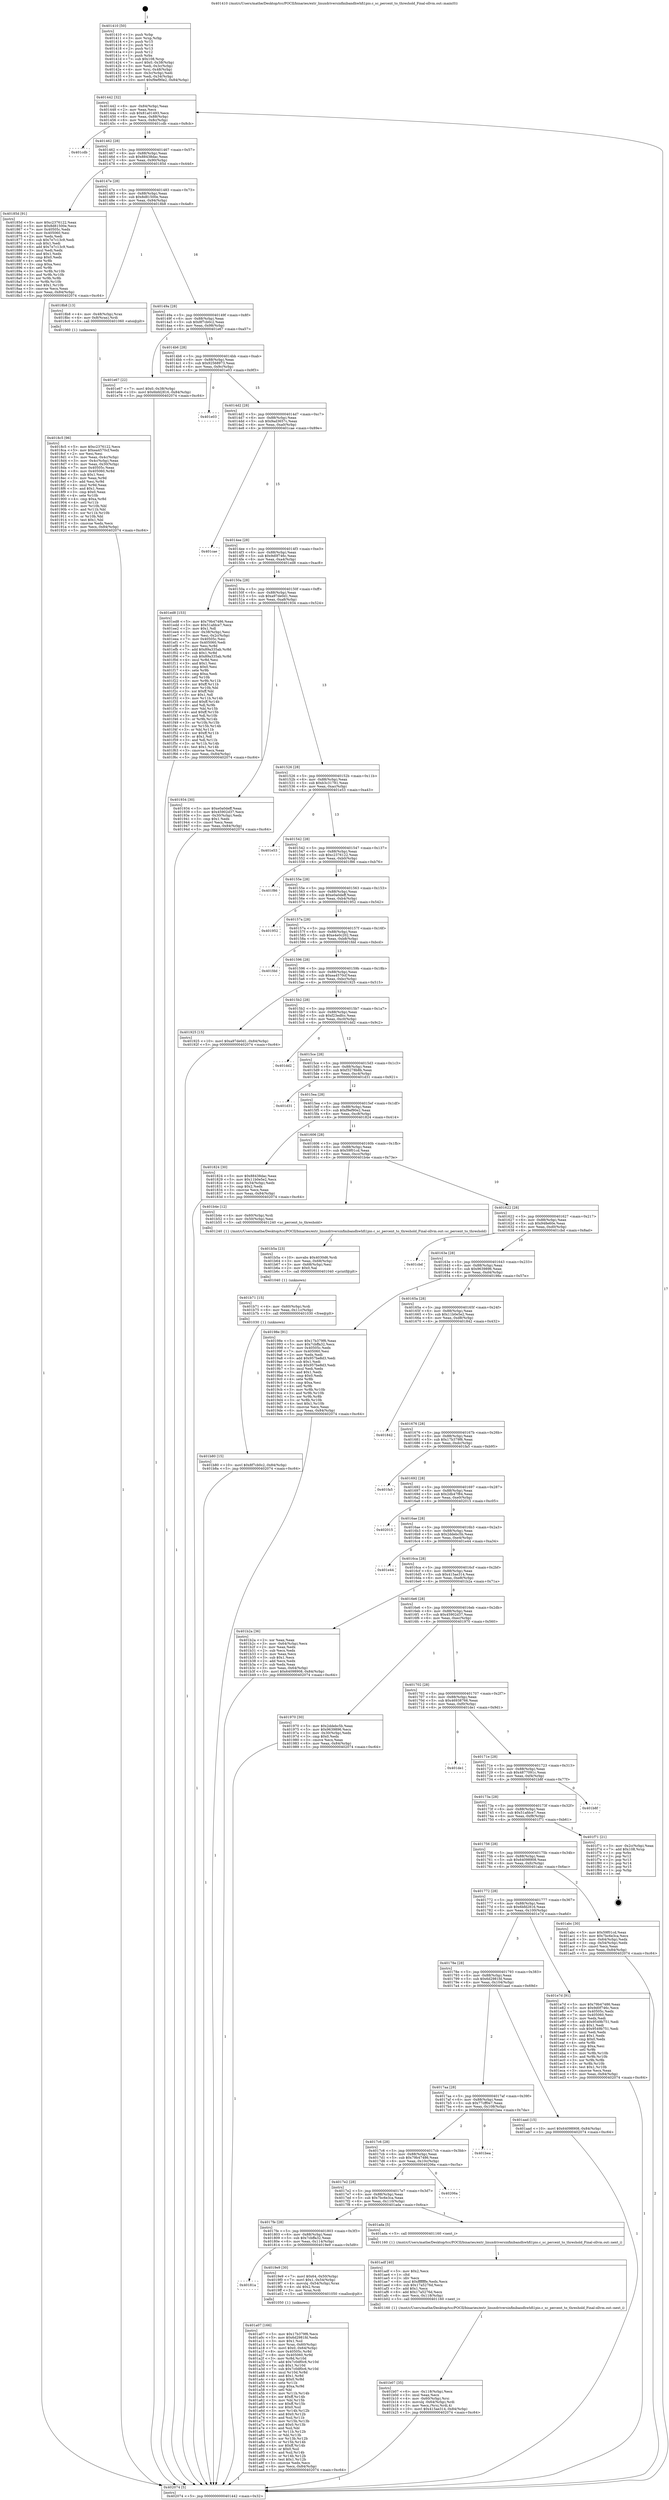 digraph "0x401410" {
  label = "0x401410 (/mnt/c/Users/mathe/Desktop/tcc/POCII/binaries/extr_linuxdriversinfinibandhwhfi1pio.c_sc_percent_to_threshold_Final-ollvm.out::main(0))"
  labelloc = "t"
  node[shape=record]

  Entry [label="",width=0.3,height=0.3,shape=circle,fillcolor=black,style=filled]
  "0x401442" [label="{
     0x401442 [32]\l
     | [instrs]\l
     &nbsp;&nbsp;0x401442 \<+6\>: mov -0x84(%rbp),%eax\l
     &nbsp;&nbsp;0x401448 \<+2\>: mov %eax,%ecx\l
     &nbsp;&nbsp;0x40144a \<+6\>: sub $0x81a01493,%ecx\l
     &nbsp;&nbsp;0x401450 \<+6\>: mov %eax,-0x88(%rbp)\l
     &nbsp;&nbsp;0x401456 \<+6\>: mov %ecx,-0x8c(%rbp)\l
     &nbsp;&nbsp;0x40145c \<+6\>: je 0000000000401cdb \<main+0x8cb\>\l
  }"]
  "0x401cdb" [label="{
     0x401cdb\l
  }", style=dashed]
  "0x401462" [label="{
     0x401462 [28]\l
     | [instrs]\l
     &nbsp;&nbsp;0x401462 \<+5\>: jmp 0000000000401467 \<main+0x57\>\l
     &nbsp;&nbsp;0x401467 \<+6\>: mov -0x88(%rbp),%eax\l
     &nbsp;&nbsp;0x40146d \<+5\>: sub $0x88438dac,%eax\l
     &nbsp;&nbsp;0x401472 \<+6\>: mov %eax,-0x90(%rbp)\l
     &nbsp;&nbsp;0x401478 \<+6\>: je 000000000040185d \<main+0x44d\>\l
  }"]
  Exit [label="",width=0.3,height=0.3,shape=circle,fillcolor=black,style=filled,peripheries=2]
  "0x40185d" [label="{
     0x40185d [91]\l
     | [instrs]\l
     &nbsp;&nbsp;0x40185d \<+5\>: mov $0xc2376122,%eax\l
     &nbsp;&nbsp;0x401862 \<+5\>: mov $0x8d81500e,%ecx\l
     &nbsp;&nbsp;0x401867 \<+7\>: mov 0x40505c,%edx\l
     &nbsp;&nbsp;0x40186e \<+7\>: mov 0x405060,%esi\l
     &nbsp;&nbsp;0x401875 \<+2\>: mov %edx,%edi\l
     &nbsp;&nbsp;0x401877 \<+6\>: sub $0x7e7c13c9,%edi\l
     &nbsp;&nbsp;0x40187d \<+3\>: sub $0x1,%edi\l
     &nbsp;&nbsp;0x401880 \<+6\>: add $0x7e7c13c9,%edi\l
     &nbsp;&nbsp;0x401886 \<+3\>: imul %edi,%edx\l
     &nbsp;&nbsp;0x401889 \<+3\>: and $0x1,%edx\l
     &nbsp;&nbsp;0x40188c \<+3\>: cmp $0x0,%edx\l
     &nbsp;&nbsp;0x40188f \<+4\>: sete %r8b\l
     &nbsp;&nbsp;0x401893 \<+3\>: cmp $0xa,%esi\l
     &nbsp;&nbsp;0x401896 \<+4\>: setl %r9b\l
     &nbsp;&nbsp;0x40189a \<+3\>: mov %r8b,%r10b\l
     &nbsp;&nbsp;0x40189d \<+3\>: and %r9b,%r10b\l
     &nbsp;&nbsp;0x4018a0 \<+3\>: xor %r9b,%r8b\l
     &nbsp;&nbsp;0x4018a3 \<+3\>: or %r8b,%r10b\l
     &nbsp;&nbsp;0x4018a6 \<+4\>: test $0x1,%r10b\l
     &nbsp;&nbsp;0x4018aa \<+3\>: cmovne %ecx,%eax\l
     &nbsp;&nbsp;0x4018ad \<+6\>: mov %eax,-0x84(%rbp)\l
     &nbsp;&nbsp;0x4018b3 \<+5\>: jmp 0000000000402074 \<main+0xc64\>\l
  }"]
  "0x40147e" [label="{
     0x40147e [28]\l
     | [instrs]\l
     &nbsp;&nbsp;0x40147e \<+5\>: jmp 0000000000401483 \<main+0x73\>\l
     &nbsp;&nbsp;0x401483 \<+6\>: mov -0x88(%rbp),%eax\l
     &nbsp;&nbsp;0x401489 \<+5\>: sub $0x8d81500e,%eax\l
     &nbsp;&nbsp;0x40148e \<+6\>: mov %eax,-0x94(%rbp)\l
     &nbsp;&nbsp;0x401494 \<+6\>: je 00000000004018b8 \<main+0x4a8\>\l
  }"]
  "0x401b80" [label="{
     0x401b80 [15]\l
     | [instrs]\l
     &nbsp;&nbsp;0x401b80 \<+10\>: movl $0x8f7cb0c2,-0x84(%rbp)\l
     &nbsp;&nbsp;0x401b8a \<+5\>: jmp 0000000000402074 \<main+0xc64\>\l
  }"]
  "0x4018b8" [label="{
     0x4018b8 [13]\l
     | [instrs]\l
     &nbsp;&nbsp;0x4018b8 \<+4\>: mov -0x48(%rbp),%rax\l
     &nbsp;&nbsp;0x4018bc \<+4\>: mov 0x8(%rax),%rdi\l
     &nbsp;&nbsp;0x4018c0 \<+5\>: call 0000000000401060 \<atoi@plt\>\l
     | [calls]\l
     &nbsp;&nbsp;0x401060 \{1\} (unknown)\l
  }"]
  "0x40149a" [label="{
     0x40149a [28]\l
     | [instrs]\l
     &nbsp;&nbsp;0x40149a \<+5\>: jmp 000000000040149f \<main+0x8f\>\l
     &nbsp;&nbsp;0x40149f \<+6\>: mov -0x88(%rbp),%eax\l
     &nbsp;&nbsp;0x4014a5 \<+5\>: sub $0x8f7cb0c2,%eax\l
     &nbsp;&nbsp;0x4014aa \<+6\>: mov %eax,-0x98(%rbp)\l
     &nbsp;&nbsp;0x4014b0 \<+6\>: je 0000000000401e67 \<main+0xa57\>\l
  }"]
  "0x401b71" [label="{
     0x401b71 [15]\l
     | [instrs]\l
     &nbsp;&nbsp;0x401b71 \<+4\>: mov -0x60(%rbp),%rdi\l
     &nbsp;&nbsp;0x401b75 \<+6\>: mov %eax,-0x11c(%rbp)\l
     &nbsp;&nbsp;0x401b7b \<+5\>: call 0000000000401030 \<free@plt\>\l
     | [calls]\l
     &nbsp;&nbsp;0x401030 \{1\} (unknown)\l
  }"]
  "0x401e67" [label="{
     0x401e67 [22]\l
     | [instrs]\l
     &nbsp;&nbsp;0x401e67 \<+7\>: movl $0x0,-0x38(%rbp)\l
     &nbsp;&nbsp;0x401e6e \<+10\>: movl $0x6bfd2816,-0x84(%rbp)\l
     &nbsp;&nbsp;0x401e78 \<+5\>: jmp 0000000000402074 \<main+0xc64\>\l
  }"]
  "0x4014b6" [label="{
     0x4014b6 [28]\l
     | [instrs]\l
     &nbsp;&nbsp;0x4014b6 \<+5\>: jmp 00000000004014bb \<main+0xab\>\l
     &nbsp;&nbsp;0x4014bb \<+6\>: mov -0x88(%rbp),%eax\l
     &nbsp;&nbsp;0x4014c1 \<+5\>: sub $0x92568973,%eax\l
     &nbsp;&nbsp;0x4014c6 \<+6\>: mov %eax,-0x9c(%rbp)\l
     &nbsp;&nbsp;0x4014cc \<+6\>: je 0000000000401e03 \<main+0x9f3\>\l
  }"]
  "0x401b5a" [label="{
     0x401b5a [23]\l
     | [instrs]\l
     &nbsp;&nbsp;0x401b5a \<+10\>: movabs $0x4030d6,%rdi\l
     &nbsp;&nbsp;0x401b64 \<+3\>: mov %eax,-0x68(%rbp)\l
     &nbsp;&nbsp;0x401b67 \<+3\>: mov -0x68(%rbp),%esi\l
     &nbsp;&nbsp;0x401b6a \<+2\>: mov $0x0,%al\l
     &nbsp;&nbsp;0x401b6c \<+5\>: call 0000000000401040 \<printf@plt\>\l
     | [calls]\l
     &nbsp;&nbsp;0x401040 \{1\} (unknown)\l
  }"]
  "0x401e03" [label="{
     0x401e03\l
  }", style=dashed]
  "0x4014d2" [label="{
     0x4014d2 [28]\l
     | [instrs]\l
     &nbsp;&nbsp;0x4014d2 \<+5\>: jmp 00000000004014d7 \<main+0xc7\>\l
     &nbsp;&nbsp;0x4014d7 \<+6\>: mov -0x88(%rbp),%eax\l
     &nbsp;&nbsp;0x4014dd \<+5\>: sub $0x9ad3657c,%eax\l
     &nbsp;&nbsp;0x4014e2 \<+6\>: mov %eax,-0xa0(%rbp)\l
     &nbsp;&nbsp;0x4014e8 \<+6\>: je 0000000000401cae \<main+0x89e\>\l
  }"]
  "0x401b07" [label="{
     0x401b07 [35]\l
     | [instrs]\l
     &nbsp;&nbsp;0x401b07 \<+6\>: mov -0x118(%rbp),%ecx\l
     &nbsp;&nbsp;0x401b0d \<+3\>: imul %eax,%ecx\l
     &nbsp;&nbsp;0x401b10 \<+4\>: mov -0x60(%rbp),%rsi\l
     &nbsp;&nbsp;0x401b14 \<+4\>: movslq -0x64(%rbp),%rdi\l
     &nbsp;&nbsp;0x401b18 \<+3\>: mov %ecx,(%rsi,%rdi,4)\l
     &nbsp;&nbsp;0x401b1b \<+10\>: movl $0x415ae314,-0x84(%rbp)\l
     &nbsp;&nbsp;0x401b25 \<+5\>: jmp 0000000000402074 \<main+0xc64\>\l
  }"]
  "0x401cae" [label="{
     0x401cae\l
  }", style=dashed]
  "0x4014ee" [label="{
     0x4014ee [28]\l
     | [instrs]\l
     &nbsp;&nbsp;0x4014ee \<+5\>: jmp 00000000004014f3 \<main+0xe3\>\l
     &nbsp;&nbsp;0x4014f3 \<+6\>: mov -0x88(%rbp),%eax\l
     &nbsp;&nbsp;0x4014f9 \<+5\>: sub $0x9d0f746c,%eax\l
     &nbsp;&nbsp;0x4014fe \<+6\>: mov %eax,-0xa4(%rbp)\l
     &nbsp;&nbsp;0x401504 \<+6\>: je 0000000000401ed8 \<main+0xac8\>\l
  }"]
  "0x401adf" [label="{
     0x401adf [40]\l
     | [instrs]\l
     &nbsp;&nbsp;0x401adf \<+5\>: mov $0x2,%ecx\l
     &nbsp;&nbsp;0x401ae4 \<+1\>: cltd\l
     &nbsp;&nbsp;0x401ae5 \<+2\>: idiv %ecx\l
     &nbsp;&nbsp;0x401ae7 \<+6\>: imul $0xfffffffe,%edx,%ecx\l
     &nbsp;&nbsp;0x401aed \<+6\>: sub $0x17a5276d,%ecx\l
     &nbsp;&nbsp;0x401af3 \<+3\>: add $0x1,%ecx\l
     &nbsp;&nbsp;0x401af6 \<+6\>: add $0x17a5276d,%ecx\l
     &nbsp;&nbsp;0x401afc \<+6\>: mov %ecx,-0x118(%rbp)\l
     &nbsp;&nbsp;0x401b02 \<+5\>: call 0000000000401160 \<next_i\>\l
     | [calls]\l
     &nbsp;&nbsp;0x401160 \{1\} (/mnt/c/Users/mathe/Desktop/tcc/POCII/binaries/extr_linuxdriversinfinibandhwhfi1pio.c_sc_percent_to_threshold_Final-ollvm.out::next_i)\l
  }"]
  "0x401ed8" [label="{
     0x401ed8 [153]\l
     | [instrs]\l
     &nbsp;&nbsp;0x401ed8 \<+5\>: mov $0x79b47486,%eax\l
     &nbsp;&nbsp;0x401edd \<+5\>: mov $0x51afdce7,%ecx\l
     &nbsp;&nbsp;0x401ee2 \<+2\>: mov $0x1,%dl\l
     &nbsp;&nbsp;0x401ee4 \<+3\>: mov -0x38(%rbp),%esi\l
     &nbsp;&nbsp;0x401ee7 \<+3\>: mov %esi,-0x2c(%rbp)\l
     &nbsp;&nbsp;0x401eea \<+7\>: mov 0x40505c,%esi\l
     &nbsp;&nbsp;0x401ef1 \<+7\>: mov 0x405060,%edi\l
     &nbsp;&nbsp;0x401ef8 \<+3\>: mov %esi,%r8d\l
     &nbsp;&nbsp;0x401efb \<+7\>: add $0x89a335ab,%r8d\l
     &nbsp;&nbsp;0x401f02 \<+4\>: sub $0x1,%r8d\l
     &nbsp;&nbsp;0x401f06 \<+7\>: sub $0x89a335ab,%r8d\l
     &nbsp;&nbsp;0x401f0d \<+4\>: imul %r8d,%esi\l
     &nbsp;&nbsp;0x401f11 \<+3\>: and $0x1,%esi\l
     &nbsp;&nbsp;0x401f14 \<+3\>: cmp $0x0,%esi\l
     &nbsp;&nbsp;0x401f17 \<+4\>: sete %r9b\l
     &nbsp;&nbsp;0x401f1b \<+3\>: cmp $0xa,%edi\l
     &nbsp;&nbsp;0x401f1e \<+4\>: setl %r10b\l
     &nbsp;&nbsp;0x401f22 \<+3\>: mov %r9b,%r11b\l
     &nbsp;&nbsp;0x401f25 \<+4\>: xor $0xff,%r11b\l
     &nbsp;&nbsp;0x401f29 \<+3\>: mov %r10b,%bl\l
     &nbsp;&nbsp;0x401f2c \<+3\>: xor $0xff,%bl\l
     &nbsp;&nbsp;0x401f2f \<+3\>: xor $0x1,%dl\l
     &nbsp;&nbsp;0x401f32 \<+3\>: mov %r11b,%r14b\l
     &nbsp;&nbsp;0x401f35 \<+4\>: and $0xff,%r14b\l
     &nbsp;&nbsp;0x401f39 \<+3\>: and %dl,%r9b\l
     &nbsp;&nbsp;0x401f3c \<+3\>: mov %bl,%r15b\l
     &nbsp;&nbsp;0x401f3f \<+4\>: and $0xff,%r15b\l
     &nbsp;&nbsp;0x401f43 \<+3\>: and %dl,%r10b\l
     &nbsp;&nbsp;0x401f46 \<+3\>: or %r9b,%r14b\l
     &nbsp;&nbsp;0x401f49 \<+3\>: or %r10b,%r15b\l
     &nbsp;&nbsp;0x401f4c \<+3\>: xor %r15b,%r14b\l
     &nbsp;&nbsp;0x401f4f \<+3\>: or %bl,%r11b\l
     &nbsp;&nbsp;0x401f52 \<+4\>: xor $0xff,%r11b\l
     &nbsp;&nbsp;0x401f56 \<+3\>: or $0x1,%dl\l
     &nbsp;&nbsp;0x401f59 \<+3\>: and %dl,%r11b\l
     &nbsp;&nbsp;0x401f5c \<+3\>: or %r11b,%r14b\l
     &nbsp;&nbsp;0x401f5f \<+4\>: test $0x1,%r14b\l
     &nbsp;&nbsp;0x401f63 \<+3\>: cmovne %ecx,%eax\l
     &nbsp;&nbsp;0x401f66 \<+6\>: mov %eax,-0x84(%rbp)\l
     &nbsp;&nbsp;0x401f6c \<+5\>: jmp 0000000000402074 \<main+0xc64\>\l
  }"]
  "0x40150a" [label="{
     0x40150a [28]\l
     | [instrs]\l
     &nbsp;&nbsp;0x40150a \<+5\>: jmp 000000000040150f \<main+0xff\>\l
     &nbsp;&nbsp;0x40150f \<+6\>: mov -0x88(%rbp),%eax\l
     &nbsp;&nbsp;0x401515 \<+5\>: sub $0xa97de0d1,%eax\l
     &nbsp;&nbsp;0x40151a \<+6\>: mov %eax,-0xa8(%rbp)\l
     &nbsp;&nbsp;0x401520 \<+6\>: je 0000000000401934 \<main+0x524\>\l
  }"]
  "0x401a07" [label="{
     0x401a07 [166]\l
     | [instrs]\l
     &nbsp;&nbsp;0x401a07 \<+5\>: mov $0x17b379f6,%ecx\l
     &nbsp;&nbsp;0x401a0c \<+5\>: mov $0x6d2981fd,%edx\l
     &nbsp;&nbsp;0x401a11 \<+3\>: mov $0x1,%sil\l
     &nbsp;&nbsp;0x401a14 \<+4\>: mov %rax,-0x60(%rbp)\l
     &nbsp;&nbsp;0x401a18 \<+7\>: movl $0x0,-0x64(%rbp)\l
     &nbsp;&nbsp;0x401a1f \<+8\>: mov 0x40505c,%r8d\l
     &nbsp;&nbsp;0x401a27 \<+8\>: mov 0x405060,%r9d\l
     &nbsp;&nbsp;0x401a2f \<+3\>: mov %r8d,%r10d\l
     &nbsp;&nbsp;0x401a32 \<+7\>: add $0x7c0df0c6,%r10d\l
     &nbsp;&nbsp;0x401a39 \<+4\>: sub $0x1,%r10d\l
     &nbsp;&nbsp;0x401a3d \<+7\>: sub $0x7c0df0c6,%r10d\l
     &nbsp;&nbsp;0x401a44 \<+4\>: imul %r10d,%r8d\l
     &nbsp;&nbsp;0x401a48 \<+4\>: and $0x1,%r8d\l
     &nbsp;&nbsp;0x401a4c \<+4\>: cmp $0x0,%r8d\l
     &nbsp;&nbsp;0x401a50 \<+4\>: sete %r11b\l
     &nbsp;&nbsp;0x401a54 \<+4\>: cmp $0xa,%r9d\l
     &nbsp;&nbsp;0x401a58 \<+3\>: setl %bl\l
     &nbsp;&nbsp;0x401a5b \<+3\>: mov %r11b,%r14b\l
     &nbsp;&nbsp;0x401a5e \<+4\>: xor $0xff,%r14b\l
     &nbsp;&nbsp;0x401a62 \<+3\>: mov %bl,%r15b\l
     &nbsp;&nbsp;0x401a65 \<+4\>: xor $0xff,%r15b\l
     &nbsp;&nbsp;0x401a69 \<+4\>: xor $0x0,%sil\l
     &nbsp;&nbsp;0x401a6d \<+3\>: mov %r14b,%r12b\l
     &nbsp;&nbsp;0x401a70 \<+4\>: and $0x0,%r12b\l
     &nbsp;&nbsp;0x401a74 \<+3\>: and %sil,%r11b\l
     &nbsp;&nbsp;0x401a77 \<+3\>: mov %r15b,%r13b\l
     &nbsp;&nbsp;0x401a7a \<+4\>: and $0x0,%r13b\l
     &nbsp;&nbsp;0x401a7e \<+3\>: and %sil,%bl\l
     &nbsp;&nbsp;0x401a81 \<+3\>: or %r11b,%r12b\l
     &nbsp;&nbsp;0x401a84 \<+3\>: or %bl,%r13b\l
     &nbsp;&nbsp;0x401a87 \<+3\>: xor %r13b,%r12b\l
     &nbsp;&nbsp;0x401a8a \<+3\>: or %r15b,%r14b\l
     &nbsp;&nbsp;0x401a8d \<+4\>: xor $0xff,%r14b\l
     &nbsp;&nbsp;0x401a91 \<+4\>: or $0x0,%sil\l
     &nbsp;&nbsp;0x401a95 \<+3\>: and %sil,%r14b\l
     &nbsp;&nbsp;0x401a98 \<+3\>: or %r14b,%r12b\l
     &nbsp;&nbsp;0x401a9b \<+4\>: test $0x1,%r12b\l
     &nbsp;&nbsp;0x401a9f \<+3\>: cmovne %edx,%ecx\l
     &nbsp;&nbsp;0x401aa2 \<+6\>: mov %ecx,-0x84(%rbp)\l
     &nbsp;&nbsp;0x401aa8 \<+5\>: jmp 0000000000402074 \<main+0xc64\>\l
  }"]
  "0x401934" [label="{
     0x401934 [30]\l
     | [instrs]\l
     &nbsp;&nbsp;0x401934 \<+5\>: mov $0xe0a0deff,%eax\l
     &nbsp;&nbsp;0x401939 \<+5\>: mov $0x45902d37,%ecx\l
     &nbsp;&nbsp;0x40193e \<+3\>: mov -0x30(%rbp),%edx\l
     &nbsp;&nbsp;0x401941 \<+3\>: cmp $0x1,%edx\l
     &nbsp;&nbsp;0x401944 \<+3\>: cmovl %ecx,%eax\l
     &nbsp;&nbsp;0x401947 \<+6\>: mov %eax,-0x84(%rbp)\l
     &nbsp;&nbsp;0x40194d \<+5\>: jmp 0000000000402074 \<main+0xc64\>\l
  }"]
  "0x401526" [label="{
     0x401526 [28]\l
     | [instrs]\l
     &nbsp;&nbsp;0x401526 \<+5\>: jmp 000000000040152b \<main+0x11b\>\l
     &nbsp;&nbsp;0x40152b \<+6\>: mov -0x88(%rbp),%eax\l
     &nbsp;&nbsp;0x401531 \<+5\>: sub $0xb3c31781,%eax\l
     &nbsp;&nbsp;0x401536 \<+6\>: mov %eax,-0xac(%rbp)\l
     &nbsp;&nbsp;0x40153c \<+6\>: je 0000000000401e53 \<main+0xa43\>\l
  }"]
  "0x40181a" [label="{
     0x40181a\l
  }", style=dashed]
  "0x401e53" [label="{
     0x401e53\l
  }", style=dashed]
  "0x401542" [label="{
     0x401542 [28]\l
     | [instrs]\l
     &nbsp;&nbsp;0x401542 \<+5\>: jmp 0000000000401547 \<main+0x137\>\l
     &nbsp;&nbsp;0x401547 \<+6\>: mov -0x88(%rbp),%eax\l
     &nbsp;&nbsp;0x40154d \<+5\>: sub $0xc2376122,%eax\l
     &nbsp;&nbsp;0x401552 \<+6\>: mov %eax,-0xb0(%rbp)\l
     &nbsp;&nbsp;0x401558 \<+6\>: je 0000000000401f86 \<main+0xb76\>\l
  }"]
  "0x4019e9" [label="{
     0x4019e9 [30]\l
     | [instrs]\l
     &nbsp;&nbsp;0x4019e9 \<+7\>: movl $0x64,-0x50(%rbp)\l
     &nbsp;&nbsp;0x4019f0 \<+7\>: movl $0x1,-0x54(%rbp)\l
     &nbsp;&nbsp;0x4019f7 \<+4\>: movslq -0x54(%rbp),%rax\l
     &nbsp;&nbsp;0x4019fb \<+4\>: shl $0x2,%rax\l
     &nbsp;&nbsp;0x4019ff \<+3\>: mov %rax,%rdi\l
     &nbsp;&nbsp;0x401a02 \<+5\>: call 0000000000401050 \<malloc@plt\>\l
     | [calls]\l
     &nbsp;&nbsp;0x401050 \{1\} (unknown)\l
  }"]
  "0x401f86" [label="{
     0x401f86\l
  }", style=dashed]
  "0x40155e" [label="{
     0x40155e [28]\l
     | [instrs]\l
     &nbsp;&nbsp;0x40155e \<+5\>: jmp 0000000000401563 \<main+0x153\>\l
     &nbsp;&nbsp;0x401563 \<+6\>: mov -0x88(%rbp),%eax\l
     &nbsp;&nbsp;0x401569 \<+5\>: sub $0xe0a0deff,%eax\l
     &nbsp;&nbsp;0x40156e \<+6\>: mov %eax,-0xb4(%rbp)\l
     &nbsp;&nbsp;0x401574 \<+6\>: je 0000000000401952 \<main+0x542\>\l
  }"]
  "0x4017fe" [label="{
     0x4017fe [28]\l
     | [instrs]\l
     &nbsp;&nbsp;0x4017fe \<+5\>: jmp 0000000000401803 \<main+0x3f3\>\l
     &nbsp;&nbsp;0x401803 \<+6\>: mov -0x88(%rbp),%eax\l
     &nbsp;&nbsp;0x401809 \<+5\>: sub $0x7cbffa32,%eax\l
     &nbsp;&nbsp;0x40180e \<+6\>: mov %eax,-0x114(%rbp)\l
     &nbsp;&nbsp;0x401814 \<+6\>: je 00000000004019e9 \<main+0x5d9\>\l
  }"]
  "0x401952" [label="{
     0x401952\l
  }", style=dashed]
  "0x40157a" [label="{
     0x40157a [28]\l
     | [instrs]\l
     &nbsp;&nbsp;0x40157a \<+5\>: jmp 000000000040157f \<main+0x16f\>\l
     &nbsp;&nbsp;0x40157f \<+6\>: mov -0x88(%rbp),%eax\l
     &nbsp;&nbsp;0x401585 \<+5\>: sub $0xe4e0c202,%eax\l
     &nbsp;&nbsp;0x40158a \<+6\>: mov %eax,-0xb8(%rbp)\l
     &nbsp;&nbsp;0x401590 \<+6\>: je 0000000000401fdd \<main+0xbcd\>\l
  }"]
  "0x401ada" [label="{
     0x401ada [5]\l
     | [instrs]\l
     &nbsp;&nbsp;0x401ada \<+5\>: call 0000000000401160 \<next_i\>\l
     | [calls]\l
     &nbsp;&nbsp;0x401160 \{1\} (/mnt/c/Users/mathe/Desktop/tcc/POCII/binaries/extr_linuxdriversinfinibandhwhfi1pio.c_sc_percent_to_threshold_Final-ollvm.out::next_i)\l
  }"]
  "0x401fdd" [label="{
     0x401fdd\l
  }", style=dashed]
  "0x401596" [label="{
     0x401596 [28]\l
     | [instrs]\l
     &nbsp;&nbsp;0x401596 \<+5\>: jmp 000000000040159b \<main+0x18b\>\l
     &nbsp;&nbsp;0x40159b \<+6\>: mov -0x88(%rbp),%eax\l
     &nbsp;&nbsp;0x4015a1 \<+5\>: sub $0xea4570cf,%eax\l
     &nbsp;&nbsp;0x4015a6 \<+6\>: mov %eax,-0xbc(%rbp)\l
     &nbsp;&nbsp;0x4015ac \<+6\>: je 0000000000401925 \<main+0x515\>\l
  }"]
  "0x4017e2" [label="{
     0x4017e2 [28]\l
     | [instrs]\l
     &nbsp;&nbsp;0x4017e2 \<+5\>: jmp 00000000004017e7 \<main+0x3d7\>\l
     &nbsp;&nbsp;0x4017e7 \<+6\>: mov -0x88(%rbp),%eax\l
     &nbsp;&nbsp;0x4017ed \<+5\>: sub $0x7bc6e3ca,%eax\l
     &nbsp;&nbsp;0x4017f2 \<+6\>: mov %eax,-0x110(%rbp)\l
     &nbsp;&nbsp;0x4017f8 \<+6\>: je 0000000000401ada \<main+0x6ca\>\l
  }"]
  "0x401925" [label="{
     0x401925 [15]\l
     | [instrs]\l
     &nbsp;&nbsp;0x401925 \<+10\>: movl $0xa97de0d1,-0x84(%rbp)\l
     &nbsp;&nbsp;0x40192f \<+5\>: jmp 0000000000402074 \<main+0xc64\>\l
  }"]
  "0x4015b2" [label="{
     0x4015b2 [28]\l
     | [instrs]\l
     &nbsp;&nbsp;0x4015b2 \<+5\>: jmp 00000000004015b7 \<main+0x1a7\>\l
     &nbsp;&nbsp;0x4015b7 \<+6\>: mov -0x88(%rbp),%eax\l
     &nbsp;&nbsp;0x4015bd \<+5\>: sub $0xf23edfcc,%eax\l
     &nbsp;&nbsp;0x4015c2 \<+6\>: mov %eax,-0xc0(%rbp)\l
     &nbsp;&nbsp;0x4015c8 \<+6\>: je 0000000000401dd2 \<main+0x9c2\>\l
  }"]
  "0x40206a" [label="{
     0x40206a\l
  }", style=dashed]
  "0x401dd2" [label="{
     0x401dd2\l
  }", style=dashed]
  "0x4015ce" [label="{
     0x4015ce [28]\l
     | [instrs]\l
     &nbsp;&nbsp;0x4015ce \<+5\>: jmp 00000000004015d3 \<main+0x1c3\>\l
     &nbsp;&nbsp;0x4015d3 \<+6\>: mov -0x88(%rbp),%eax\l
     &nbsp;&nbsp;0x4015d9 \<+5\>: sub $0xf3278b8b,%eax\l
     &nbsp;&nbsp;0x4015de \<+6\>: mov %eax,-0xc4(%rbp)\l
     &nbsp;&nbsp;0x4015e4 \<+6\>: je 0000000000401d31 \<main+0x921\>\l
  }"]
  "0x4017c6" [label="{
     0x4017c6 [28]\l
     | [instrs]\l
     &nbsp;&nbsp;0x4017c6 \<+5\>: jmp 00000000004017cb \<main+0x3bb\>\l
     &nbsp;&nbsp;0x4017cb \<+6\>: mov -0x88(%rbp),%eax\l
     &nbsp;&nbsp;0x4017d1 \<+5\>: sub $0x79b47486,%eax\l
     &nbsp;&nbsp;0x4017d6 \<+6\>: mov %eax,-0x10c(%rbp)\l
     &nbsp;&nbsp;0x4017dc \<+6\>: je 000000000040206a \<main+0xc5a\>\l
  }"]
  "0x401d31" [label="{
     0x401d31\l
  }", style=dashed]
  "0x4015ea" [label="{
     0x4015ea [28]\l
     | [instrs]\l
     &nbsp;&nbsp;0x4015ea \<+5\>: jmp 00000000004015ef \<main+0x1df\>\l
     &nbsp;&nbsp;0x4015ef \<+6\>: mov -0x88(%rbp),%eax\l
     &nbsp;&nbsp;0x4015f5 \<+5\>: sub $0xf9ef90e2,%eax\l
     &nbsp;&nbsp;0x4015fa \<+6\>: mov %eax,-0xc8(%rbp)\l
     &nbsp;&nbsp;0x401600 \<+6\>: je 0000000000401824 \<main+0x414\>\l
  }"]
  "0x401bea" [label="{
     0x401bea\l
  }", style=dashed]
  "0x401824" [label="{
     0x401824 [30]\l
     | [instrs]\l
     &nbsp;&nbsp;0x401824 \<+5\>: mov $0x88438dac,%eax\l
     &nbsp;&nbsp;0x401829 \<+5\>: mov $0x11b0e5e2,%ecx\l
     &nbsp;&nbsp;0x40182e \<+3\>: mov -0x34(%rbp),%edx\l
     &nbsp;&nbsp;0x401831 \<+3\>: cmp $0x2,%edx\l
     &nbsp;&nbsp;0x401834 \<+3\>: cmovne %ecx,%eax\l
     &nbsp;&nbsp;0x401837 \<+6\>: mov %eax,-0x84(%rbp)\l
     &nbsp;&nbsp;0x40183d \<+5\>: jmp 0000000000402074 \<main+0xc64\>\l
  }"]
  "0x401606" [label="{
     0x401606 [28]\l
     | [instrs]\l
     &nbsp;&nbsp;0x401606 \<+5\>: jmp 000000000040160b \<main+0x1fb\>\l
     &nbsp;&nbsp;0x40160b \<+6\>: mov -0x88(%rbp),%eax\l
     &nbsp;&nbsp;0x401611 \<+5\>: sub $0x59f01cd,%eax\l
     &nbsp;&nbsp;0x401616 \<+6\>: mov %eax,-0xcc(%rbp)\l
     &nbsp;&nbsp;0x40161c \<+6\>: je 0000000000401b4e \<main+0x73e\>\l
  }"]
  "0x402074" [label="{
     0x402074 [5]\l
     | [instrs]\l
     &nbsp;&nbsp;0x402074 \<+5\>: jmp 0000000000401442 \<main+0x32\>\l
  }"]
  "0x401410" [label="{
     0x401410 [50]\l
     | [instrs]\l
     &nbsp;&nbsp;0x401410 \<+1\>: push %rbp\l
     &nbsp;&nbsp;0x401411 \<+3\>: mov %rsp,%rbp\l
     &nbsp;&nbsp;0x401414 \<+2\>: push %r15\l
     &nbsp;&nbsp;0x401416 \<+2\>: push %r14\l
     &nbsp;&nbsp;0x401418 \<+2\>: push %r13\l
     &nbsp;&nbsp;0x40141a \<+2\>: push %r12\l
     &nbsp;&nbsp;0x40141c \<+1\>: push %rbx\l
     &nbsp;&nbsp;0x40141d \<+7\>: sub $0x108,%rsp\l
     &nbsp;&nbsp;0x401424 \<+7\>: movl $0x0,-0x38(%rbp)\l
     &nbsp;&nbsp;0x40142b \<+3\>: mov %edi,-0x3c(%rbp)\l
     &nbsp;&nbsp;0x40142e \<+4\>: mov %rsi,-0x48(%rbp)\l
     &nbsp;&nbsp;0x401432 \<+3\>: mov -0x3c(%rbp),%edi\l
     &nbsp;&nbsp;0x401435 \<+3\>: mov %edi,-0x34(%rbp)\l
     &nbsp;&nbsp;0x401438 \<+10\>: movl $0xf9ef90e2,-0x84(%rbp)\l
  }"]
  "0x4018c5" [label="{
     0x4018c5 [96]\l
     | [instrs]\l
     &nbsp;&nbsp;0x4018c5 \<+5\>: mov $0xc2376122,%ecx\l
     &nbsp;&nbsp;0x4018ca \<+5\>: mov $0xea4570cf,%edx\l
     &nbsp;&nbsp;0x4018cf \<+2\>: xor %esi,%esi\l
     &nbsp;&nbsp;0x4018d1 \<+3\>: mov %eax,-0x4c(%rbp)\l
     &nbsp;&nbsp;0x4018d4 \<+3\>: mov -0x4c(%rbp),%eax\l
     &nbsp;&nbsp;0x4018d7 \<+3\>: mov %eax,-0x30(%rbp)\l
     &nbsp;&nbsp;0x4018da \<+7\>: mov 0x40505c,%eax\l
     &nbsp;&nbsp;0x4018e1 \<+8\>: mov 0x405060,%r8d\l
     &nbsp;&nbsp;0x4018e9 \<+3\>: sub $0x1,%esi\l
     &nbsp;&nbsp;0x4018ec \<+3\>: mov %eax,%r9d\l
     &nbsp;&nbsp;0x4018ef \<+3\>: add %esi,%r9d\l
     &nbsp;&nbsp;0x4018f2 \<+4\>: imul %r9d,%eax\l
     &nbsp;&nbsp;0x4018f6 \<+3\>: and $0x1,%eax\l
     &nbsp;&nbsp;0x4018f9 \<+3\>: cmp $0x0,%eax\l
     &nbsp;&nbsp;0x4018fc \<+4\>: sete %r10b\l
     &nbsp;&nbsp;0x401900 \<+4\>: cmp $0xa,%r8d\l
     &nbsp;&nbsp;0x401904 \<+4\>: setl %r11b\l
     &nbsp;&nbsp;0x401908 \<+3\>: mov %r10b,%bl\l
     &nbsp;&nbsp;0x40190b \<+3\>: and %r11b,%bl\l
     &nbsp;&nbsp;0x40190e \<+3\>: xor %r11b,%r10b\l
     &nbsp;&nbsp;0x401911 \<+3\>: or %r10b,%bl\l
     &nbsp;&nbsp;0x401914 \<+3\>: test $0x1,%bl\l
     &nbsp;&nbsp;0x401917 \<+3\>: cmovne %edx,%ecx\l
     &nbsp;&nbsp;0x40191a \<+6\>: mov %ecx,-0x84(%rbp)\l
     &nbsp;&nbsp;0x401920 \<+5\>: jmp 0000000000402074 \<main+0xc64\>\l
  }"]
  "0x4017aa" [label="{
     0x4017aa [28]\l
     | [instrs]\l
     &nbsp;&nbsp;0x4017aa \<+5\>: jmp 00000000004017af \<main+0x39f\>\l
     &nbsp;&nbsp;0x4017af \<+6\>: mov -0x88(%rbp),%eax\l
     &nbsp;&nbsp;0x4017b5 \<+5\>: sub $0x77cff0e7,%eax\l
     &nbsp;&nbsp;0x4017ba \<+6\>: mov %eax,-0x108(%rbp)\l
     &nbsp;&nbsp;0x4017c0 \<+6\>: je 0000000000401bea \<main+0x7da\>\l
  }"]
  "0x401b4e" [label="{
     0x401b4e [12]\l
     | [instrs]\l
     &nbsp;&nbsp;0x401b4e \<+4\>: mov -0x60(%rbp),%rdi\l
     &nbsp;&nbsp;0x401b52 \<+3\>: mov -0x50(%rbp),%esi\l
     &nbsp;&nbsp;0x401b55 \<+5\>: call 0000000000401240 \<sc_percent_to_threshold\>\l
     | [calls]\l
     &nbsp;&nbsp;0x401240 \{1\} (/mnt/c/Users/mathe/Desktop/tcc/POCII/binaries/extr_linuxdriversinfinibandhwhfi1pio.c_sc_percent_to_threshold_Final-ollvm.out::sc_percent_to_threshold)\l
  }"]
  "0x401622" [label="{
     0x401622 [28]\l
     | [instrs]\l
     &nbsp;&nbsp;0x401622 \<+5\>: jmp 0000000000401627 \<main+0x217\>\l
     &nbsp;&nbsp;0x401627 \<+6\>: mov -0x88(%rbp),%eax\l
     &nbsp;&nbsp;0x40162d \<+5\>: sub $0x948e60e,%eax\l
     &nbsp;&nbsp;0x401632 \<+6\>: mov %eax,-0xd0(%rbp)\l
     &nbsp;&nbsp;0x401638 \<+6\>: je 0000000000401cbd \<main+0x8ad\>\l
  }"]
  "0x401aad" [label="{
     0x401aad [15]\l
     | [instrs]\l
     &nbsp;&nbsp;0x401aad \<+10\>: movl $0x64098908,-0x84(%rbp)\l
     &nbsp;&nbsp;0x401ab7 \<+5\>: jmp 0000000000402074 \<main+0xc64\>\l
  }"]
  "0x401cbd" [label="{
     0x401cbd\l
  }", style=dashed]
  "0x40163e" [label="{
     0x40163e [28]\l
     | [instrs]\l
     &nbsp;&nbsp;0x40163e \<+5\>: jmp 0000000000401643 \<main+0x233\>\l
     &nbsp;&nbsp;0x401643 \<+6\>: mov -0x88(%rbp),%eax\l
     &nbsp;&nbsp;0x401649 \<+5\>: sub $0x9639896,%eax\l
     &nbsp;&nbsp;0x40164e \<+6\>: mov %eax,-0xd4(%rbp)\l
     &nbsp;&nbsp;0x401654 \<+6\>: je 000000000040198e \<main+0x57e\>\l
  }"]
  "0x40178e" [label="{
     0x40178e [28]\l
     | [instrs]\l
     &nbsp;&nbsp;0x40178e \<+5\>: jmp 0000000000401793 \<main+0x383\>\l
     &nbsp;&nbsp;0x401793 \<+6\>: mov -0x88(%rbp),%eax\l
     &nbsp;&nbsp;0x401799 \<+5\>: sub $0x6d2981fd,%eax\l
     &nbsp;&nbsp;0x40179e \<+6\>: mov %eax,-0x104(%rbp)\l
     &nbsp;&nbsp;0x4017a4 \<+6\>: je 0000000000401aad \<main+0x69d\>\l
  }"]
  "0x40198e" [label="{
     0x40198e [91]\l
     | [instrs]\l
     &nbsp;&nbsp;0x40198e \<+5\>: mov $0x17b379f6,%eax\l
     &nbsp;&nbsp;0x401993 \<+5\>: mov $0x7cbffa32,%ecx\l
     &nbsp;&nbsp;0x401998 \<+7\>: mov 0x40505c,%edx\l
     &nbsp;&nbsp;0x40199f \<+7\>: mov 0x405060,%esi\l
     &nbsp;&nbsp;0x4019a6 \<+2\>: mov %edx,%edi\l
     &nbsp;&nbsp;0x4019a8 \<+6\>: add $0x957be8d3,%edi\l
     &nbsp;&nbsp;0x4019ae \<+3\>: sub $0x1,%edi\l
     &nbsp;&nbsp;0x4019b1 \<+6\>: sub $0x957be8d3,%edi\l
     &nbsp;&nbsp;0x4019b7 \<+3\>: imul %edi,%edx\l
     &nbsp;&nbsp;0x4019ba \<+3\>: and $0x1,%edx\l
     &nbsp;&nbsp;0x4019bd \<+3\>: cmp $0x0,%edx\l
     &nbsp;&nbsp;0x4019c0 \<+4\>: sete %r8b\l
     &nbsp;&nbsp;0x4019c4 \<+3\>: cmp $0xa,%esi\l
     &nbsp;&nbsp;0x4019c7 \<+4\>: setl %r9b\l
     &nbsp;&nbsp;0x4019cb \<+3\>: mov %r8b,%r10b\l
     &nbsp;&nbsp;0x4019ce \<+3\>: and %r9b,%r10b\l
     &nbsp;&nbsp;0x4019d1 \<+3\>: xor %r9b,%r8b\l
     &nbsp;&nbsp;0x4019d4 \<+3\>: or %r8b,%r10b\l
     &nbsp;&nbsp;0x4019d7 \<+4\>: test $0x1,%r10b\l
     &nbsp;&nbsp;0x4019db \<+3\>: cmovne %ecx,%eax\l
     &nbsp;&nbsp;0x4019de \<+6\>: mov %eax,-0x84(%rbp)\l
     &nbsp;&nbsp;0x4019e4 \<+5\>: jmp 0000000000402074 \<main+0xc64\>\l
  }"]
  "0x40165a" [label="{
     0x40165a [28]\l
     | [instrs]\l
     &nbsp;&nbsp;0x40165a \<+5\>: jmp 000000000040165f \<main+0x24f\>\l
     &nbsp;&nbsp;0x40165f \<+6\>: mov -0x88(%rbp),%eax\l
     &nbsp;&nbsp;0x401665 \<+5\>: sub $0x11b0e5e2,%eax\l
     &nbsp;&nbsp;0x40166a \<+6\>: mov %eax,-0xd8(%rbp)\l
     &nbsp;&nbsp;0x401670 \<+6\>: je 0000000000401842 \<main+0x432\>\l
  }"]
  "0x401e7d" [label="{
     0x401e7d [91]\l
     | [instrs]\l
     &nbsp;&nbsp;0x401e7d \<+5\>: mov $0x79b47486,%eax\l
     &nbsp;&nbsp;0x401e82 \<+5\>: mov $0x9d0f746c,%ecx\l
     &nbsp;&nbsp;0x401e87 \<+7\>: mov 0x40505c,%edx\l
     &nbsp;&nbsp;0x401e8e \<+7\>: mov 0x405060,%esi\l
     &nbsp;&nbsp;0x401e95 \<+2\>: mov %edx,%edi\l
     &nbsp;&nbsp;0x401e97 \<+6\>: add $0x9549b751,%edi\l
     &nbsp;&nbsp;0x401e9d \<+3\>: sub $0x1,%edi\l
     &nbsp;&nbsp;0x401ea0 \<+6\>: sub $0x9549b751,%edi\l
     &nbsp;&nbsp;0x401ea6 \<+3\>: imul %edi,%edx\l
     &nbsp;&nbsp;0x401ea9 \<+3\>: and $0x1,%edx\l
     &nbsp;&nbsp;0x401eac \<+3\>: cmp $0x0,%edx\l
     &nbsp;&nbsp;0x401eaf \<+4\>: sete %r8b\l
     &nbsp;&nbsp;0x401eb3 \<+3\>: cmp $0xa,%esi\l
     &nbsp;&nbsp;0x401eb6 \<+4\>: setl %r9b\l
     &nbsp;&nbsp;0x401eba \<+3\>: mov %r8b,%r10b\l
     &nbsp;&nbsp;0x401ebd \<+3\>: and %r9b,%r10b\l
     &nbsp;&nbsp;0x401ec0 \<+3\>: xor %r9b,%r8b\l
     &nbsp;&nbsp;0x401ec3 \<+3\>: or %r8b,%r10b\l
     &nbsp;&nbsp;0x401ec6 \<+4\>: test $0x1,%r10b\l
     &nbsp;&nbsp;0x401eca \<+3\>: cmovne %ecx,%eax\l
     &nbsp;&nbsp;0x401ecd \<+6\>: mov %eax,-0x84(%rbp)\l
     &nbsp;&nbsp;0x401ed3 \<+5\>: jmp 0000000000402074 \<main+0xc64\>\l
  }"]
  "0x401842" [label="{
     0x401842\l
  }", style=dashed]
  "0x401676" [label="{
     0x401676 [28]\l
     | [instrs]\l
     &nbsp;&nbsp;0x401676 \<+5\>: jmp 000000000040167b \<main+0x26b\>\l
     &nbsp;&nbsp;0x40167b \<+6\>: mov -0x88(%rbp),%eax\l
     &nbsp;&nbsp;0x401681 \<+5\>: sub $0x17b379f6,%eax\l
     &nbsp;&nbsp;0x401686 \<+6\>: mov %eax,-0xdc(%rbp)\l
     &nbsp;&nbsp;0x40168c \<+6\>: je 0000000000401fa5 \<main+0xb95\>\l
  }"]
  "0x401772" [label="{
     0x401772 [28]\l
     | [instrs]\l
     &nbsp;&nbsp;0x401772 \<+5\>: jmp 0000000000401777 \<main+0x367\>\l
     &nbsp;&nbsp;0x401777 \<+6\>: mov -0x88(%rbp),%eax\l
     &nbsp;&nbsp;0x40177d \<+5\>: sub $0x6bfd2816,%eax\l
     &nbsp;&nbsp;0x401782 \<+6\>: mov %eax,-0x100(%rbp)\l
     &nbsp;&nbsp;0x401788 \<+6\>: je 0000000000401e7d \<main+0xa6d\>\l
  }"]
  "0x401fa5" [label="{
     0x401fa5\l
  }", style=dashed]
  "0x401692" [label="{
     0x401692 [28]\l
     | [instrs]\l
     &nbsp;&nbsp;0x401692 \<+5\>: jmp 0000000000401697 \<main+0x287\>\l
     &nbsp;&nbsp;0x401697 \<+6\>: mov -0x88(%rbp),%eax\l
     &nbsp;&nbsp;0x40169d \<+5\>: sub $0x2db47f84,%eax\l
     &nbsp;&nbsp;0x4016a2 \<+6\>: mov %eax,-0xe0(%rbp)\l
     &nbsp;&nbsp;0x4016a8 \<+6\>: je 0000000000402015 \<main+0xc05\>\l
  }"]
  "0x401abc" [label="{
     0x401abc [30]\l
     | [instrs]\l
     &nbsp;&nbsp;0x401abc \<+5\>: mov $0x59f01cd,%eax\l
     &nbsp;&nbsp;0x401ac1 \<+5\>: mov $0x7bc6e3ca,%ecx\l
     &nbsp;&nbsp;0x401ac6 \<+3\>: mov -0x64(%rbp),%edx\l
     &nbsp;&nbsp;0x401ac9 \<+3\>: cmp -0x54(%rbp),%edx\l
     &nbsp;&nbsp;0x401acc \<+3\>: cmovl %ecx,%eax\l
     &nbsp;&nbsp;0x401acf \<+6\>: mov %eax,-0x84(%rbp)\l
     &nbsp;&nbsp;0x401ad5 \<+5\>: jmp 0000000000402074 \<main+0xc64\>\l
  }"]
  "0x402015" [label="{
     0x402015\l
  }", style=dashed]
  "0x4016ae" [label="{
     0x4016ae [28]\l
     | [instrs]\l
     &nbsp;&nbsp;0x4016ae \<+5\>: jmp 00000000004016b3 \<main+0x2a3\>\l
     &nbsp;&nbsp;0x4016b3 \<+6\>: mov -0x88(%rbp),%eax\l
     &nbsp;&nbsp;0x4016b9 \<+5\>: sub $0x2ddebc5b,%eax\l
     &nbsp;&nbsp;0x4016be \<+6\>: mov %eax,-0xe4(%rbp)\l
     &nbsp;&nbsp;0x4016c4 \<+6\>: je 0000000000401e44 \<main+0xa34\>\l
  }"]
  "0x401756" [label="{
     0x401756 [28]\l
     | [instrs]\l
     &nbsp;&nbsp;0x401756 \<+5\>: jmp 000000000040175b \<main+0x34b\>\l
     &nbsp;&nbsp;0x40175b \<+6\>: mov -0x88(%rbp),%eax\l
     &nbsp;&nbsp;0x401761 \<+5\>: sub $0x64098908,%eax\l
     &nbsp;&nbsp;0x401766 \<+6\>: mov %eax,-0xfc(%rbp)\l
     &nbsp;&nbsp;0x40176c \<+6\>: je 0000000000401abc \<main+0x6ac\>\l
  }"]
  "0x401e44" [label="{
     0x401e44\l
  }", style=dashed]
  "0x4016ca" [label="{
     0x4016ca [28]\l
     | [instrs]\l
     &nbsp;&nbsp;0x4016ca \<+5\>: jmp 00000000004016cf \<main+0x2bf\>\l
     &nbsp;&nbsp;0x4016cf \<+6\>: mov -0x88(%rbp),%eax\l
     &nbsp;&nbsp;0x4016d5 \<+5\>: sub $0x415ae314,%eax\l
     &nbsp;&nbsp;0x4016da \<+6\>: mov %eax,-0xe8(%rbp)\l
     &nbsp;&nbsp;0x4016e0 \<+6\>: je 0000000000401b2a \<main+0x71a\>\l
  }"]
  "0x401f71" [label="{
     0x401f71 [21]\l
     | [instrs]\l
     &nbsp;&nbsp;0x401f71 \<+3\>: mov -0x2c(%rbp),%eax\l
     &nbsp;&nbsp;0x401f74 \<+7\>: add $0x108,%rsp\l
     &nbsp;&nbsp;0x401f7b \<+1\>: pop %rbx\l
     &nbsp;&nbsp;0x401f7c \<+2\>: pop %r12\l
     &nbsp;&nbsp;0x401f7e \<+2\>: pop %r13\l
     &nbsp;&nbsp;0x401f80 \<+2\>: pop %r14\l
     &nbsp;&nbsp;0x401f82 \<+2\>: pop %r15\l
     &nbsp;&nbsp;0x401f84 \<+1\>: pop %rbp\l
     &nbsp;&nbsp;0x401f85 \<+1\>: ret\l
  }"]
  "0x401b2a" [label="{
     0x401b2a [36]\l
     | [instrs]\l
     &nbsp;&nbsp;0x401b2a \<+2\>: xor %eax,%eax\l
     &nbsp;&nbsp;0x401b2c \<+3\>: mov -0x64(%rbp),%ecx\l
     &nbsp;&nbsp;0x401b2f \<+2\>: mov %eax,%edx\l
     &nbsp;&nbsp;0x401b31 \<+2\>: sub %ecx,%edx\l
     &nbsp;&nbsp;0x401b33 \<+2\>: mov %eax,%ecx\l
     &nbsp;&nbsp;0x401b35 \<+3\>: sub $0x1,%ecx\l
     &nbsp;&nbsp;0x401b38 \<+2\>: add %ecx,%edx\l
     &nbsp;&nbsp;0x401b3a \<+2\>: sub %edx,%eax\l
     &nbsp;&nbsp;0x401b3c \<+3\>: mov %eax,-0x64(%rbp)\l
     &nbsp;&nbsp;0x401b3f \<+10\>: movl $0x64098908,-0x84(%rbp)\l
     &nbsp;&nbsp;0x401b49 \<+5\>: jmp 0000000000402074 \<main+0xc64\>\l
  }"]
  "0x4016e6" [label="{
     0x4016e6 [28]\l
     | [instrs]\l
     &nbsp;&nbsp;0x4016e6 \<+5\>: jmp 00000000004016eb \<main+0x2db\>\l
     &nbsp;&nbsp;0x4016eb \<+6\>: mov -0x88(%rbp),%eax\l
     &nbsp;&nbsp;0x4016f1 \<+5\>: sub $0x45902d37,%eax\l
     &nbsp;&nbsp;0x4016f6 \<+6\>: mov %eax,-0xec(%rbp)\l
     &nbsp;&nbsp;0x4016fc \<+6\>: je 0000000000401970 \<main+0x560\>\l
  }"]
  "0x40173a" [label="{
     0x40173a [28]\l
     | [instrs]\l
     &nbsp;&nbsp;0x40173a \<+5\>: jmp 000000000040173f \<main+0x32f\>\l
     &nbsp;&nbsp;0x40173f \<+6\>: mov -0x88(%rbp),%eax\l
     &nbsp;&nbsp;0x401745 \<+5\>: sub $0x51afdce7,%eax\l
     &nbsp;&nbsp;0x40174a \<+6\>: mov %eax,-0xf8(%rbp)\l
     &nbsp;&nbsp;0x401750 \<+6\>: je 0000000000401f71 \<main+0xb61\>\l
  }"]
  "0x401970" [label="{
     0x401970 [30]\l
     | [instrs]\l
     &nbsp;&nbsp;0x401970 \<+5\>: mov $0x2ddebc5b,%eax\l
     &nbsp;&nbsp;0x401975 \<+5\>: mov $0x9639896,%ecx\l
     &nbsp;&nbsp;0x40197a \<+3\>: mov -0x30(%rbp),%edx\l
     &nbsp;&nbsp;0x40197d \<+3\>: cmp $0x0,%edx\l
     &nbsp;&nbsp;0x401980 \<+3\>: cmove %ecx,%eax\l
     &nbsp;&nbsp;0x401983 \<+6\>: mov %eax,-0x84(%rbp)\l
     &nbsp;&nbsp;0x401989 \<+5\>: jmp 0000000000402074 \<main+0xc64\>\l
  }"]
  "0x401702" [label="{
     0x401702 [28]\l
     | [instrs]\l
     &nbsp;&nbsp;0x401702 \<+5\>: jmp 0000000000401707 \<main+0x2f7\>\l
     &nbsp;&nbsp;0x401707 \<+6\>: mov -0x88(%rbp),%eax\l
     &nbsp;&nbsp;0x40170d \<+5\>: sub $0x46938766,%eax\l
     &nbsp;&nbsp;0x401712 \<+6\>: mov %eax,-0xf0(%rbp)\l
     &nbsp;&nbsp;0x401718 \<+6\>: je 0000000000401de1 \<main+0x9d1\>\l
  }"]
  "0x401b8f" [label="{
     0x401b8f\l
  }", style=dashed]
  "0x401de1" [label="{
     0x401de1\l
  }", style=dashed]
  "0x40171e" [label="{
     0x40171e [28]\l
     | [instrs]\l
     &nbsp;&nbsp;0x40171e \<+5\>: jmp 0000000000401723 \<main+0x313\>\l
     &nbsp;&nbsp;0x401723 \<+6\>: mov -0x88(%rbp),%eax\l
     &nbsp;&nbsp;0x401729 \<+5\>: sub $0x4877091c,%eax\l
     &nbsp;&nbsp;0x40172e \<+6\>: mov %eax,-0xf4(%rbp)\l
     &nbsp;&nbsp;0x401734 \<+6\>: je 0000000000401b8f \<main+0x77f\>\l
  }"]
  Entry -> "0x401410" [label=" 1"]
  "0x401442" -> "0x401cdb" [label=" 0"]
  "0x401442" -> "0x401462" [label=" 18"]
  "0x401f71" -> Exit [label=" 1"]
  "0x401462" -> "0x40185d" [label=" 1"]
  "0x401462" -> "0x40147e" [label=" 17"]
  "0x401ed8" -> "0x402074" [label=" 1"]
  "0x40147e" -> "0x4018b8" [label=" 1"]
  "0x40147e" -> "0x40149a" [label=" 16"]
  "0x401e7d" -> "0x402074" [label=" 1"]
  "0x40149a" -> "0x401e67" [label=" 1"]
  "0x40149a" -> "0x4014b6" [label=" 15"]
  "0x401e67" -> "0x402074" [label=" 1"]
  "0x4014b6" -> "0x401e03" [label=" 0"]
  "0x4014b6" -> "0x4014d2" [label=" 15"]
  "0x401b80" -> "0x402074" [label=" 1"]
  "0x4014d2" -> "0x401cae" [label=" 0"]
  "0x4014d2" -> "0x4014ee" [label=" 15"]
  "0x401b71" -> "0x401b80" [label=" 1"]
  "0x4014ee" -> "0x401ed8" [label=" 1"]
  "0x4014ee" -> "0x40150a" [label=" 14"]
  "0x401b5a" -> "0x401b71" [label=" 1"]
  "0x40150a" -> "0x401934" [label=" 1"]
  "0x40150a" -> "0x401526" [label=" 13"]
  "0x401b4e" -> "0x401b5a" [label=" 1"]
  "0x401526" -> "0x401e53" [label=" 0"]
  "0x401526" -> "0x401542" [label=" 13"]
  "0x401b2a" -> "0x402074" [label=" 1"]
  "0x401542" -> "0x401f86" [label=" 0"]
  "0x401542" -> "0x40155e" [label=" 13"]
  "0x401b07" -> "0x402074" [label=" 1"]
  "0x40155e" -> "0x401952" [label=" 0"]
  "0x40155e" -> "0x40157a" [label=" 13"]
  "0x401ada" -> "0x401adf" [label=" 1"]
  "0x40157a" -> "0x401fdd" [label=" 0"]
  "0x40157a" -> "0x401596" [label=" 13"]
  "0x401abc" -> "0x402074" [label=" 2"]
  "0x401596" -> "0x401925" [label=" 1"]
  "0x401596" -> "0x4015b2" [label=" 12"]
  "0x401a07" -> "0x402074" [label=" 1"]
  "0x4015b2" -> "0x401dd2" [label=" 0"]
  "0x4015b2" -> "0x4015ce" [label=" 12"]
  "0x4019e9" -> "0x401a07" [label=" 1"]
  "0x4015ce" -> "0x401d31" [label=" 0"]
  "0x4015ce" -> "0x4015ea" [label=" 12"]
  "0x4017fe" -> "0x4019e9" [label=" 1"]
  "0x4015ea" -> "0x401824" [label=" 1"]
  "0x4015ea" -> "0x401606" [label=" 11"]
  "0x401824" -> "0x402074" [label=" 1"]
  "0x401410" -> "0x401442" [label=" 1"]
  "0x402074" -> "0x401442" [label=" 17"]
  "0x40185d" -> "0x402074" [label=" 1"]
  "0x4018b8" -> "0x4018c5" [label=" 1"]
  "0x4018c5" -> "0x402074" [label=" 1"]
  "0x401925" -> "0x402074" [label=" 1"]
  "0x401934" -> "0x402074" [label=" 1"]
  "0x401adf" -> "0x401b07" [label=" 1"]
  "0x401606" -> "0x401b4e" [label=" 1"]
  "0x401606" -> "0x401622" [label=" 10"]
  "0x4017e2" -> "0x401ada" [label=" 1"]
  "0x401622" -> "0x401cbd" [label=" 0"]
  "0x401622" -> "0x40163e" [label=" 10"]
  "0x401aad" -> "0x402074" [label=" 1"]
  "0x40163e" -> "0x40198e" [label=" 1"]
  "0x40163e" -> "0x40165a" [label=" 9"]
  "0x4017c6" -> "0x40206a" [label=" 0"]
  "0x40165a" -> "0x401842" [label=" 0"]
  "0x40165a" -> "0x401676" [label=" 9"]
  "0x4017fe" -> "0x40181a" [label=" 0"]
  "0x401676" -> "0x401fa5" [label=" 0"]
  "0x401676" -> "0x401692" [label=" 9"]
  "0x4017aa" -> "0x401bea" [label=" 0"]
  "0x401692" -> "0x402015" [label=" 0"]
  "0x401692" -> "0x4016ae" [label=" 9"]
  "0x4017e2" -> "0x4017fe" [label=" 1"]
  "0x4016ae" -> "0x401e44" [label=" 0"]
  "0x4016ae" -> "0x4016ca" [label=" 9"]
  "0x40178e" -> "0x401aad" [label=" 1"]
  "0x4016ca" -> "0x401b2a" [label=" 1"]
  "0x4016ca" -> "0x4016e6" [label=" 8"]
  "0x4017c6" -> "0x4017e2" [label=" 2"]
  "0x4016e6" -> "0x401970" [label=" 1"]
  "0x4016e6" -> "0x401702" [label=" 7"]
  "0x401970" -> "0x402074" [label=" 1"]
  "0x40198e" -> "0x402074" [label=" 1"]
  "0x401772" -> "0x401e7d" [label=" 1"]
  "0x401702" -> "0x401de1" [label=" 0"]
  "0x401702" -> "0x40171e" [label=" 7"]
  "0x4017aa" -> "0x4017c6" [label=" 2"]
  "0x40171e" -> "0x401b8f" [label=" 0"]
  "0x40171e" -> "0x40173a" [label=" 7"]
  "0x401772" -> "0x40178e" [label=" 3"]
  "0x40173a" -> "0x401f71" [label=" 1"]
  "0x40173a" -> "0x401756" [label=" 6"]
  "0x40178e" -> "0x4017aa" [label=" 2"]
  "0x401756" -> "0x401abc" [label=" 2"]
  "0x401756" -> "0x401772" [label=" 4"]
}
